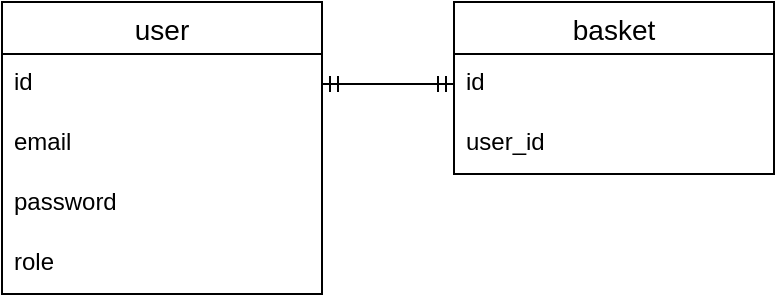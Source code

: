 <mxfile version="21.0.2" type="device"><diagram name="Страница 1" id="xAA_8aSl0mCZZdAz3ptJ"><mxGraphModel dx="794" dy="1131" grid="1" gridSize="10" guides="1" tooltips="1" connect="1" arrows="1" fold="1" page="1" pageScale="1" pageWidth="827" pageHeight="1169" math="0" shadow="0"><root><mxCell id="0"/><mxCell id="1" parent="0"/><mxCell id="SX5eghh2EOfcHy3-Fkfp-1" value="user" style="swimlane;fontStyle=0;childLayout=stackLayout;horizontal=1;startSize=26;horizontalStack=0;resizeParent=1;resizeParentMax=0;resizeLast=0;collapsible=1;marginBottom=0;align=center;fontSize=14;" vertex="1" parent="1"><mxGeometry x="254" y="330" width="160" height="146" as="geometry"/></mxCell><mxCell id="SX5eghh2EOfcHy3-Fkfp-2" value="id" style="text;strokeColor=none;fillColor=none;spacingLeft=4;spacingRight=4;overflow=hidden;rotatable=0;points=[[0,0.5],[1,0.5]];portConstraint=eastwest;fontSize=12;whiteSpace=wrap;html=1;" vertex="1" parent="SX5eghh2EOfcHy3-Fkfp-1"><mxGeometry y="26" width="160" height="30" as="geometry"/></mxCell><mxCell id="SX5eghh2EOfcHy3-Fkfp-3" value="email" style="text;strokeColor=none;fillColor=none;spacingLeft=4;spacingRight=4;overflow=hidden;rotatable=0;points=[[0,0.5],[1,0.5]];portConstraint=eastwest;fontSize=12;whiteSpace=wrap;html=1;" vertex="1" parent="SX5eghh2EOfcHy3-Fkfp-1"><mxGeometry y="56" width="160" height="30" as="geometry"/></mxCell><mxCell id="SX5eghh2EOfcHy3-Fkfp-5" value="password" style="text;strokeColor=none;fillColor=none;spacingLeft=4;spacingRight=4;overflow=hidden;rotatable=0;points=[[0,0.5],[1,0.5]];portConstraint=eastwest;fontSize=12;whiteSpace=wrap;html=1;" vertex="1" parent="SX5eghh2EOfcHy3-Fkfp-1"><mxGeometry y="86" width="160" height="30" as="geometry"/></mxCell><mxCell id="SX5eghh2EOfcHy3-Fkfp-4" value="role" style="text;strokeColor=none;fillColor=none;spacingLeft=4;spacingRight=4;overflow=hidden;rotatable=0;points=[[0,0.5],[1,0.5]];portConstraint=eastwest;fontSize=12;whiteSpace=wrap;html=1;" vertex="1" parent="SX5eghh2EOfcHy3-Fkfp-1"><mxGeometry y="116" width="160" height="30" as="geometry"/></mxCell><mxCell id="SX5eghh2EOfcHy3-Fkfp-6" value="basket" style="swimlane;fontStyle=0;childLayout=stackLayout;horizontal=1;startSize=26;horizontalStack=0;resizeParent=1;resizeParentMax=0;resizeLast=0;collapsible=1;marginBottom=0;align=center;fontSize=14;" vertex="1" parent="1"><mxGeometry x="480" y="330" width="160" height="86" as="geometry"/></mxCell><mxCell id="SX5eghh2EOfcHy3-Fkfp-7" value="id" style="text;strokeColor=none;fillColor=none;spacingLeft=4;spacingRight=4;overflow=hidden;rotatable=0;points=[[0,0.5],[1,0.5]];portConstraint=eastwest;fontSize=12;whiteSpace=wrap;html=1;" vertex="1" parent="SX5eghh2EOfcHy3-Fkfp-6"><mxGeometry y="26" width="160" height="30" as="geometry"/></mxCell><mxCell id="SX5eghh2EOfcHy3-Fkfp-8" value="user_id" style="text;strokeColor=none;fillColor=none;spacingLeft=4;spacingRight=4;overflow=hidden;rotatable=0;points=[[0,0.5],[1,0.5]];portConstraint=eastwest;fontSize=12;whiteSpace=wrap;html=1;" vertex="1" parent="SX5eghh2EOfcHy3-Fkfp-6"><mxGeometry y="56" width="160" height="30" as="geometry"/></mxCell><mxCell id="SX5eghh2EOfcHy3-Fkfp-11" value="" style="edgeStyle=entityRelationEdgeStyle;fontSize=12;html=1;endArrow=ERmandOne;startArrow=ERmandOne;rounded=0;exitX=1;exitY=0.5;exitDx=0;exitDy=0;entryX=0;entryY=0.5;entryDx=0;entryDy=0;" edge="1" parent="1" source="SX5eghh2EOfcHy3-Fkfp-2" target="SX5eghh2EOfcHy3-Fkfp-7"><mxGeometry width="100" height="100" relative="1" as="geometry"><mxPoint x="360" y="630" as="sourcePoint"/><mxPoint x="460" y="530" as="targetPoint"/></mxGeometry></mxCell></root></mxGraphModel></diagram></mxfile>